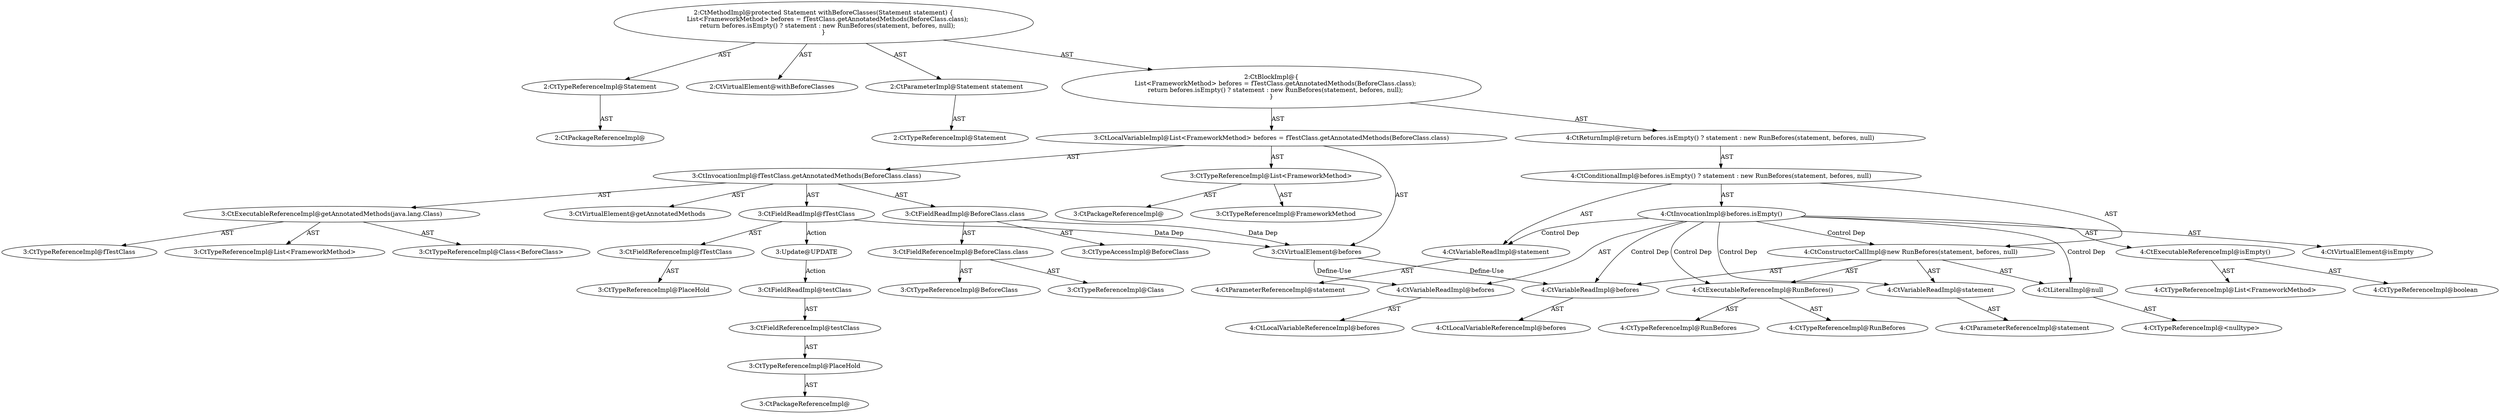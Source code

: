 digraph "withBeforeClasses#?,Statement" {
0 [label="2:CtTypeReferenceImpl@Statement" shape=ellipse]
1 [label="2:CtPackageReferenceImpl@" shape=ellipse]
2 [label="2:CtVirtualElement@withBeforeClasses" shape=ellipse]
3 [label="2:CtParameterImpl@Statement statement" shape=ellipse]
4 [label="2:CtTypeReferenceImpl@Statement" shape=ellipse]
5 [label="3:CtTypeReferenceImpl@List<FrameworkMethod>" shape=ellipse]
6 [label="3:CtPackageReferenceImpl@" shape=ellipse]
7 [label="3:CtTypeReferenceImpl@FrameworkMethod" shape=ellipse]
8 [label="3:CtExecutableReferenceImpl@getAnnotatedMethods(java.lang.Class)" shape=ellipse]
9 [label="3:CtTypeReferenceImpl@fTestClass" shape=ellipse]
10 [label="3:CtTypeReferenceImpl@List<FrameworkMethod>" shape=ellipse]
11 [label="3:CtTypeReferenceImpl@Class<BeforeClass>" shape=ellipse]
12 [label="3:CtVirtualElement@getAnnotatedMethods" shape=ellipse]
13 [label="3:CtFieldReferenceImpl@fTestClass" shape=ellipse]
14 [label="3:CtTypeReferenceImpl@PlaceHold" shape=ellipse]
15 [label="3:CtFieldReadImpl@fTestClass" shape=ellipse]
16 [label="3:CtFieldReferenceImpl@BeforeClass.class" shape=ellipse]
17 [label="3:CtTypeReferenceImpl@BeforeClass" shape=ellipse]
18 [label="3:CtTypeReferenceImpl@Class" shape=ellipse]
19 [label="3:CtFieldReadImpl@BeforeClass.class" shape=ellipse]
20 [label="3:CtTypeAccessImpl@BeforeClass" shape=ellipse]
21 [label="3:CtInvocationImpl@fTestClass.getAnnotatedMethods(BeforeClass.class)" shape=ellipse]
22 [label="3:CtVirtualElement@befores" shape=ellipse]
23 [label="3:CtLocalVariableImpl@List<FrameworkMethod> befores = fTestClass.getAnnotatedMethods(BeforeClass.class)" shape=ellipse]
24 [label="4:CtExecutableReferenceImpl@isEmpty()" shape=ellipse]
25 [label="4:CtTypeReferenceImpl@List<FrameworkMethod>" shape=ellipse]
26 [label="4:CtTypeReferenceImpl@boolean" shape=ellipse]
27 [label="4:CtVirtualElement@isEmpty" shape=ellipse]
28 [label="4:CtVariableReadImpl@befores" shape=ellipse]
29 [label="4:CtLocalVariableReferenceImpl@befores" shape=ellipse]
30 [label="4:CtInvocationImpl@befores.isEmpty()" shape=ellipse]
31 [label="4:CtVariableReadImpl@statement" shape=ellipse]
32 [label="4:CtParameterReferenceImpl@statement" shape=ellipse]
33 [label="4:CtExecutableReferenceImpl@RunBefores()" shape=ellipse]
34 [label="4:CtTypeReferenceImpl@RunBefores" shape=ellipse]
35 [label="4:CtTypeReferenceImpl@RunBefores" shape=ellipse]
36 [label="4:CtVariableReadImpl@statement" shape=ellipse]
37 [label="4:CtParameterReferenceImpl@statement" shape=ellipse]
38 [label="4:CtVariableReadImpl@befores" shape=ellipse]
39 [label="4:CtLocalVariableReferenceImpl@befores" shape=ellipse]
40 [label="4:CtLiteralImpl@null" shape=ellipse]
41 [label="4:CtTypeReferenceImpl@<nulltype>" shape=ellipse]
42 [label="4:CtConstructorCallImpl@new RunBefores(statement, befores, null)" shape=ellipse]
43 [label="4:CtConditionalImpl@befores.isEmpty() ? statement : new RunBefores(statement, befores, null)" shape=ellipse]
44 [label="4:CtReturnImpl@return befores.isEmpty() ? statement : new RunBefores(statement, befores, null)" shape=ellipse]
45 [label="2:CtBlockImpl@\{
    List<FrameworkMethod> befores = fTestClass.getAnnotatedMethods(BeforeClass.class);
    return befores.isEmpty() ? statement : new RunBefores(statement, befores, null);
\}" shape=ellipse]
46 [label="2:CtMethodImpl@protected Statement withBeforeClasses(Statement statement) \{
    List<FrameworkMethod> befores = fTestClass.getAnnotatedMethods(BeforeClass.class);
    return befores.isEmpty() ? statement : new RunBefores(statement, befores, null);
\}" shape=ellipse]
47 [label="3:Update@UPDATE" shape=ellipse]
48 [label="3:CtPackageReferenceImpl@" shape=ellipse]
49 [label="3:CtTypeReferenceImpl@PlaceHold" shape=ellipse]
50 [label="3:CtFieldReferenceImpl@testClass" shape=ellipse]
51 [label="3:CtFieldReadImpl@testClass" shape=ellipse]
0 -> 1 [label="AST"];
3 -> 4 [label="AST"];
5 -> 6 [label="AST"];
5 -> 7 [label="AST"];
8 -> 9 [label="AST"];
8 -> 10 [label="AST"];
8 -> 11 [label="AST"];
13 -> 14 [label="AST"];
15 -> 13 [label="AST"];
15 -> 22 [label="Data Dep"];
15 -> 47 [label="Action"];
16 -> 17 [label="AST"];
16 -> 18 [label="AST"];
19 -> 20 [label="AST"];
19 -> 16 [label="AST"];
19 -> 22 [label="Data Dep"];
21 -> 12 [label="AST"];
21 -> 15 [label="AST"];
21 -> 8 [label="AST"];
21 -> 19 [label="AST"];
22 -> 28 [label="Define-Use"];
22 -> 38 [label="Define-Use"];
23 -> 22 [label="AST"];
23 -> 5 [label="AST"];
23 -> 21 [label="AST"];
24 -> 25 [label="AST"];
24 -> 26 [label="AST"];
28 -> 29 [label="AST"];
30 -> 27 [label="AST"];
30 -> 28 [label="AST"];
30 -> 24 [label="AST"];
30 -> 31 [label="Control Dep"];
30 -> 42 [label="Control Dep"];
30 -> 33 [label="Control Dep"];
30 -> 36 [label="Control Dep"];
30 -> 38 [label="Control Dep"];
30 -> 40 [label="Control Dep"];
31 -> 32 [label="AST"];
33 -> 34 [label="AST"];
33 -> 35 [label="AST"];
36 -> 37 [label="AST"];
38 -> 39 [label="AST"];
40 -> 41 [label="AST"];
42 -> 33 [label="AST"];
42 -> 36 [label="AST"];
42 -> 38 [label="AST"];
42 -> 40 [label="AST"];
43 -> 30 [label="AST"];
43 -> 31 [label="AST"];
43 -> 42 [label="AST"];
44 -> 43 [label="AST"];
45 -> 23 [label="AST"];
45 -> 44 [label="AST"];
46 -> 2 [label="AST"];
46 -> 0 [label="AST"];
46 -> 3 [label="AST"];
46 -> 45 [label="AST"];
47 -> 51 [label="Action"];
49 -> 48 [label="AST"];
50 -> 49 [label="AST"];
51 -> 50 [label="AST"];
}